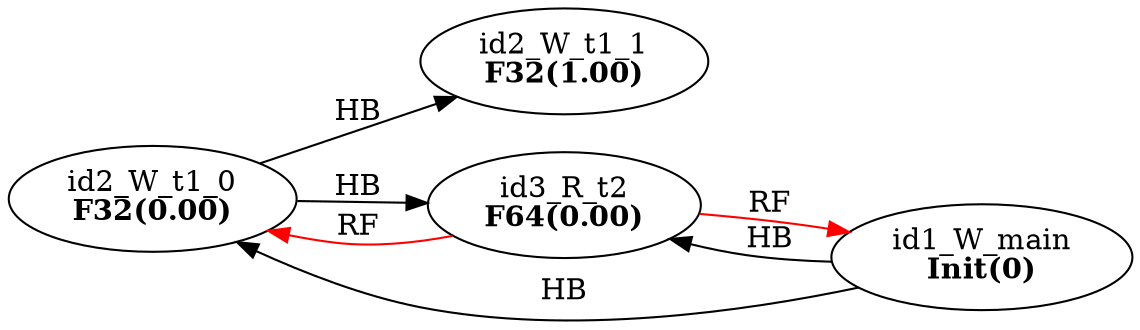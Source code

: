 digraph memory_model {
rankdir=LR;
splines=true; esep=0.5;
id2_W_t1_0 -> id2_W_t1_1 [label = "HB", color="black"];
id1_W_main -> id2_W_t1_0 [label = "HB", color="black"];
id1_W_main -> id3_R_t2 [label = "HB", color="black"];
id2_W_t1_0 -> id3_R_t2 [label = "HB", color="black"];
id3_R_t2 -> id1_W_main [label = "RF", color="red"];
id3_R_t2 -> id2_W_t1_0 [label = "RF", color="red"];
id1_W_main [label=<id1_W_main<br/><B>Init(0)</B>>, pos="2.5,4!"]
id2_W_t1_0 [label=<id2_W_t1_0<br/><B>F32(0.00)</B>>, pos="0,2!"]
id2_W_t1_1 [label=<id2_W_t1_1<br/><B>F32(1.00)</B>>, pos="0,0!"]
id3_R_t2 [label=<id3_R_t2<br/><B>F64(0.00)</B>>, pos="5,2!"]
}